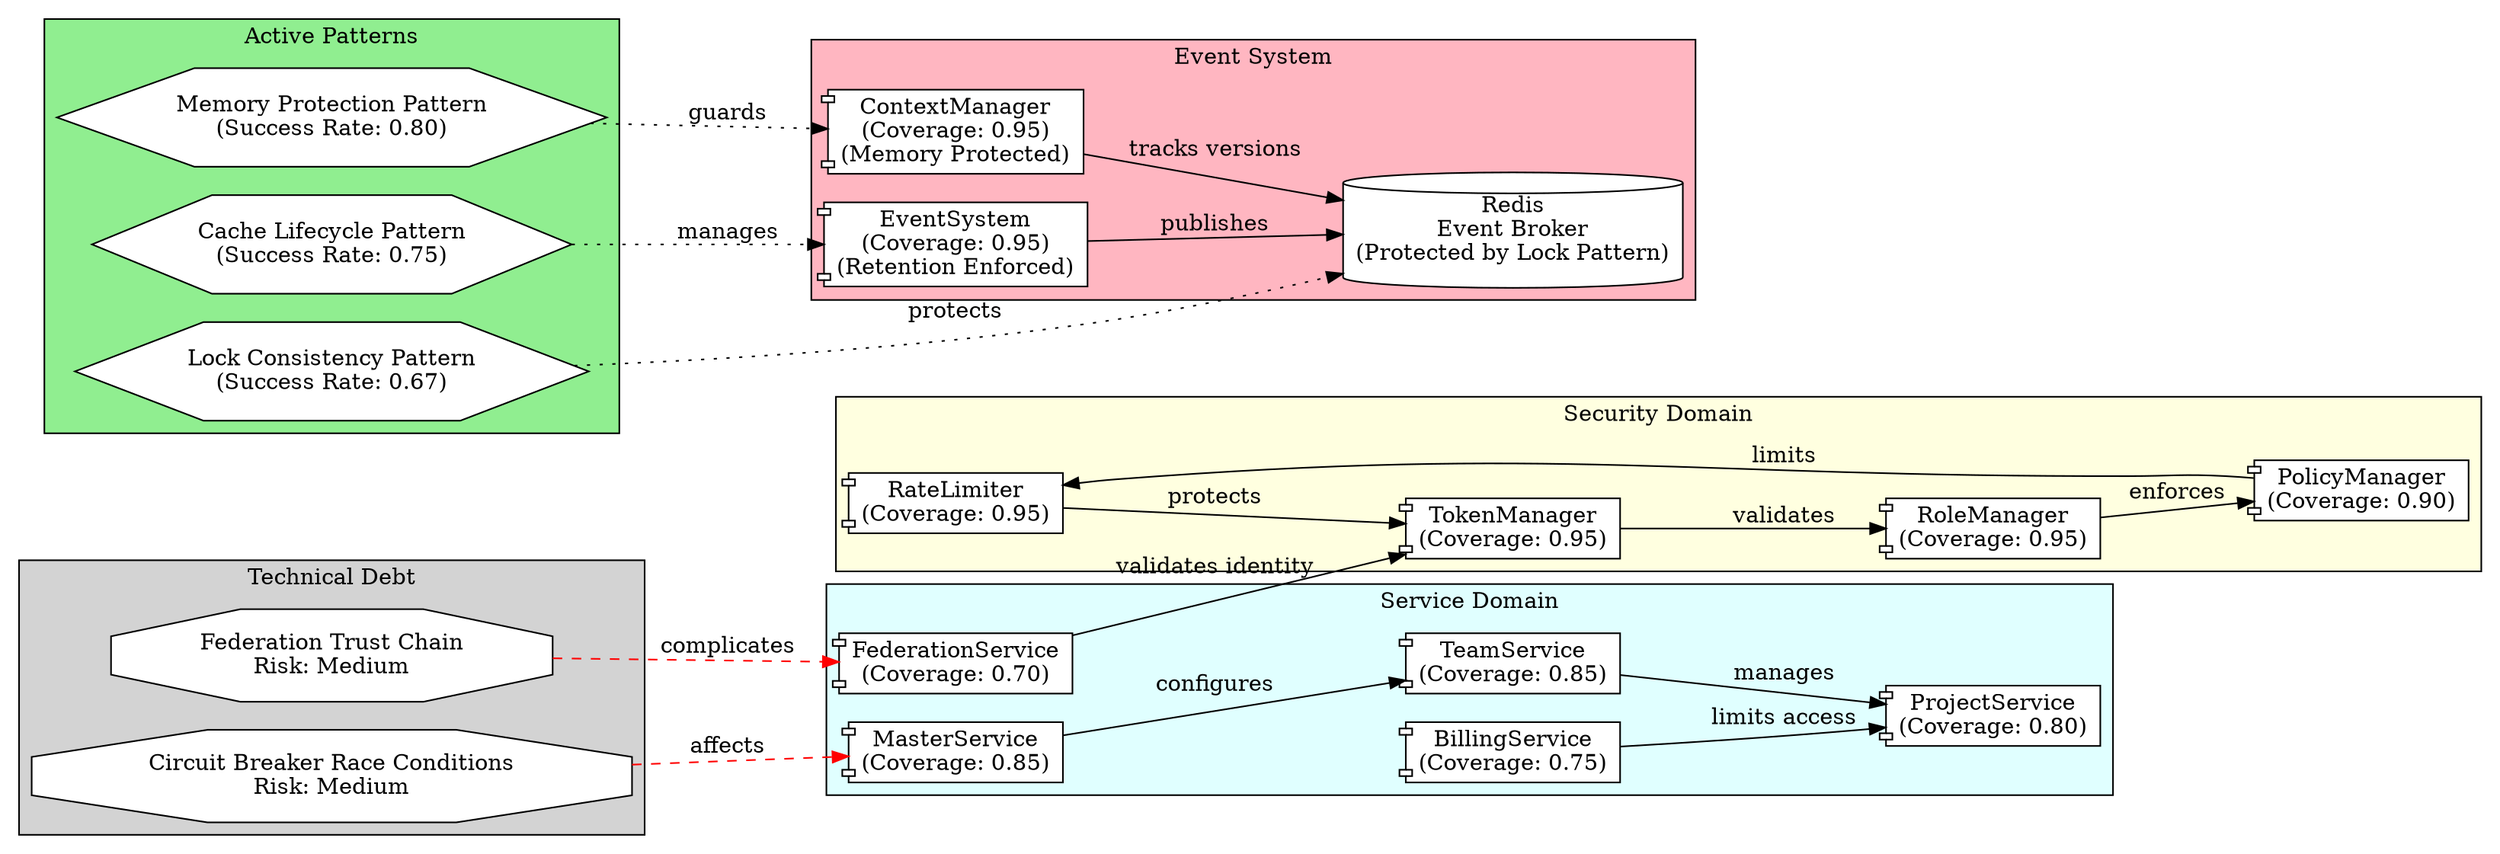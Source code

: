 digraph ProjectKnowledge {
    // Graph settings
    rankdir=LR;
    node [shape=box, style=filled, fillcolor=white];
    
    // Core Systems
    subgraph cluster_security_domain {
        label="Security Domain"
        style=filled;
        fillcolor=lightyellow;
        
        RateLimiter [shape=component, label="RateLimiter\n(Coverage: 0.95)"]
        TokenManager [shape=component, label="TokenManager\n(Coverage: 0.95)"]
        RoleManager [shape=component, label="RoleManager\n(Coverage: 0.95)"]
        PolicyManager [shape=component, label="PolicyManager\n(Coverage: 0.90)"]
        
        TokenManager -> RoleManager [label="validates"]
        RoleManager -> PolicyManager [label="enforces"]
        RateLimiter -> TokenManager [label="protects"]
        PolicyManager -> RateLimiter [label="limits"]
    }

    // Service Layer
    subgraph cluster_service_domain {
        label="Service Domain"
        style=filled;
        fillcolor=lightcyan;

        MasterService [shape=component, label="MasterService\n(Coverage: 0.85)"]
        TeamService [shape=component, label="TeamService\n(Coverage: 0.85)"]
        ProjectService [shape=component, label="ProjectService\n(Coverage: 0.80)"]
        FederationService [shape=component, label="FederationService\n(Coverage: 0.70)"]
        BillingService [shape=component, label="BillingService\n(Coverage: 0.75)"]
        
        MasterService -> TeamService [label="configures"]
        TeamService -> ProjectService [label="manages"]
        FederationService -> TokenManager [label="validates identity"]
        BillingService -> ProjectService [label="limits access"]
    }

    // Event System
    subgraph cluster_event_system {
        label="Event System"
        style=filled;
        fillcolor=lightpink;

        Redis [shape=cylinder, label="Redis\nEvent Broker\n(Protected by Lock Pattern)"]
        ContextManager [shape=component, label="ContextManager\n(Coverage: 0.95)\n(Memory Protected)"]
        EventSystem [shape=component, label="EventSystem\n(Coverage: 0.95)\n(Retention Enforced)"]

        EventSystem -> Redis [label="publishes"]
        ContextManager -> Redis [label="tracks versions"]
    }

    // Patterns
    subgraph cluster_patterns {
        label="Active Patterns"
        style=filled;
        fillcolor=lightgreen;
        
        LockPattern [shape=hexagon, label="Lock Consistency Pattern\n(Success Rate: 0.67)"]
        CachePattern [shape=hexagon, label="Cache Lifecycle Pattern\n(Success Rate: 0.75)"]
        MemoryPattern [shape=hexagon, label="Memory Protection Pattern\n(Success Rate: 0.80)"]
    }

    // Pattern Applications
    LockPattern -> Redis [label="protects", style=dotted]
    CachePattern -> EventSystem [label="manages", style=dotted]
    MemoryPattern -> ContextManager [label="guards", style=dotted]

    // Technical Debt Areas (Resolved)
    subgraph cluster_tech_debt {
        label="Technical Debt"
        style=filled;
        fillcolor=lightgray;
        
        CircuitBreakerRaces [shape=octagon, label="Circuit Breaker Race Conditions\nRisk: Medium"]
        FederationTrust [shape=octagon, label="Federation Trust Chain\nRisk: Medium"]
    }

    // Technical Debt Relationships
    CircuitBreakerRaces -> MasterService [label="affects", style=dashed, color=red]
    FederationTrust -> FederationService [label="complicates", style=dashed, color=red]
} 